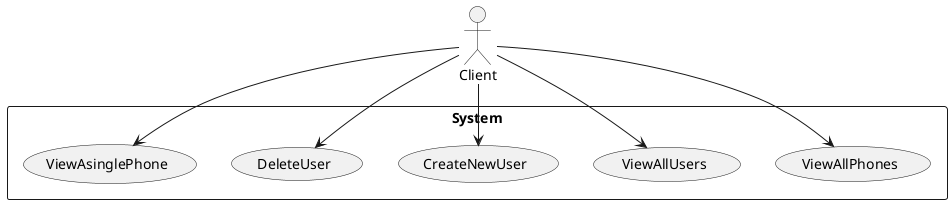@startuml

actor Client

rectangle System {
    usecase ViewAllPhones
    usecase ViewAllUsers
    usecase CreateNewUser
    usecase DeleteUser
    usecase ViewAsinglePhone
}

Client --> (ViewAllPhones)
Client --> (ViewAsinglePhone)
Client --> (ViewAllUsers)
Client --> (CreateNewUser)
Client --> (DeleteUser)




@enduml
